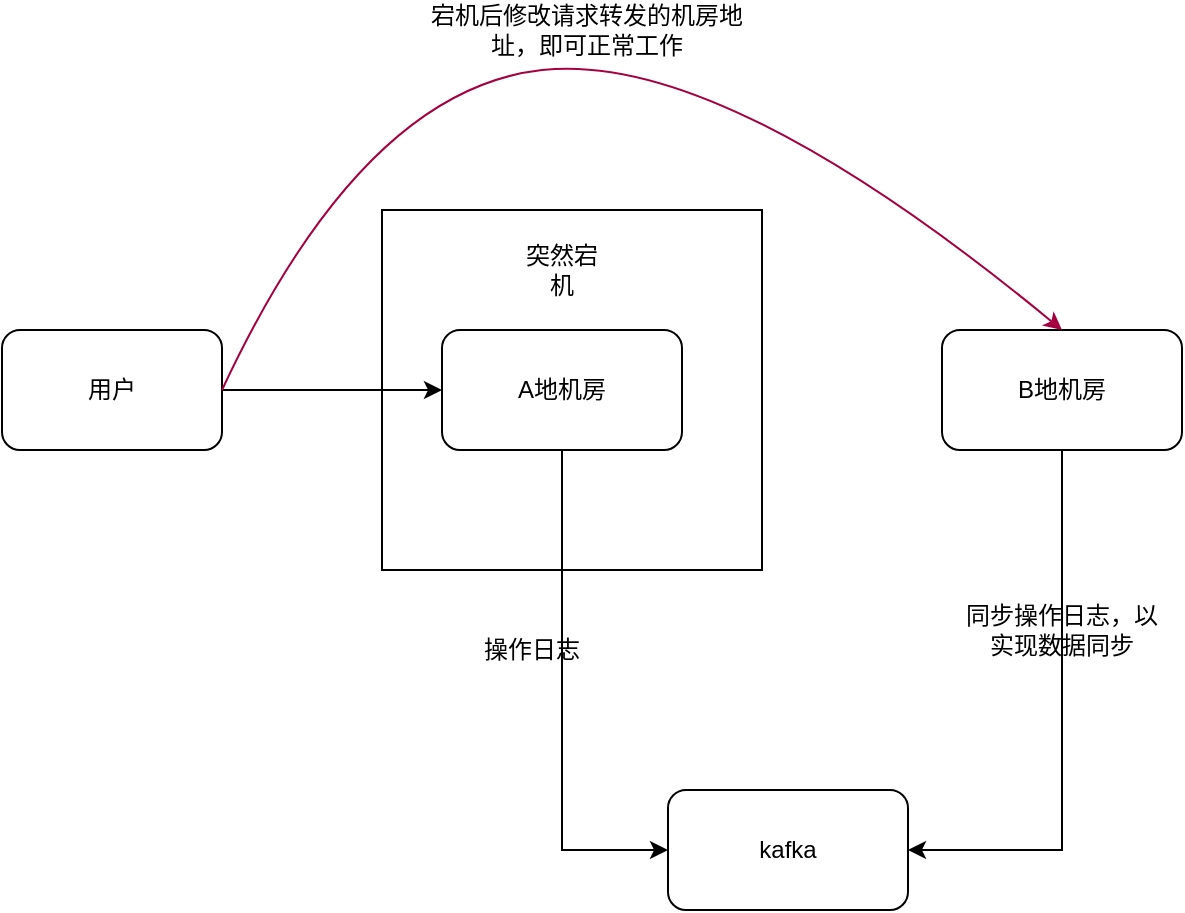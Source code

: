 <mxfile version="12.2.4" pages="1"><diagram id="y-am3MuXgse476kEdg_p" name="Page-1"><mxGraphModel dx="1273" dy="924" grid="1" gridSize="10" guides="1" tooltips="1" connect="1" arrows="1" fold="1" page="1" pageScale="1" pageWidth="827" pageHeight="1169" math="0" shadow="0"><root><mxCell id="0"/><mxCell id="1" parent="0"/><mxCell id="11" value="" style="rounded=0;whiteSpace=wrap;html=1;" parent="1" vertex="1"><mxGeometry x="270" y="140" width="190" height="180" as="geometry"/></mxCell><mxCell id="6" style="edgeStyle=orthogonalEdgeStyle;rounded=0;orthogonalLoop=1;jettySize=auto;html=1;exitX=1;exitY=0.5;exitDx=0;exitDy=0;" parent="1" source="2" target="3" edge="1"><mxGeometry relative="1" as="geometry"/></mxCell><mxCell id="2" value="用户" style="rounded=1;whiteSpace=wrap;html=1;" parent="1" vertex="1"><mxGeometry x="80" y="200" width="110" height="60" as="geometry"/></mxCell><mxCell id="7" style="edgeStyle=orthogonalEdgeStyle;rounded=0;orthogonalLoop=1;jettySize=auto;html=1;exitX=0.5;exitY=1;exitDx=0;exitDy=0;entryX=0;entryY=0.5;entryDx=0;entryDy=0;" parent="1" source="3" target="5" edge="1"><mxGeometry relative="1" as="geometry"/></mxCell><mxCell id="3" value="A地机房" style="rounded=1;whiteSpace=wrap;html=1;" parent="1" vertex="1"><mxGeometry x="300" y="200" width="120" height="60" as="geometry"/></mxCell><mxCell id="8" style="edgeStyle=orthogonalEdgeStyle;rounded=0;orthogonalLoop=1;jettySize=auto;html=1;exitX=0.5;exitY=1;exitDx=0;exitDy=0;entryX=1;entryY=0.5;entryDx=0;entryDy=0;" parent="1" source="4" target="5" edge="1"><mxGeometry relative="1" as="geometry"/></mxCell><mxCell id="4" value="B地机房" style="rounded=1;whiteSpace=wrap;html=1;" parent="1" vertex="1"><mxGeometry x="550" y="200" width="120" height="60" as="geometry"/></mxCell><mxCell id="5" value="kafka" style="rounded=1;whiteSpace=wrap;html=1;" parent="1" vertex="1"><mxGeometry x="413" y="430" width="120" height="60" as="geometry"/></mxCell><mxCell id="9" value="操作日志" style="text;html=1;strokeColor=none;fillColor=none;align=center;verticalAlign=middle;whiteSpace=wrap;rounded=0;" parent="1" vertex="1"><mxGeometry x="300" y="350" width="90" height="20" as="geometry"/></mxCell><mxCell id="10" value="同步操作日志，以实现数据同步" style="text;html=1;strokeColor=none;fillColor=none;align=center;verticalAlign=middle;whiteSpace=wrap;rounded=0;" parent="1" vertex="1"><mxGeometry x="560" y="340" width="100" height="20" as="geometry"/></mxCell><mxCell id="12" value="突然宕机" style="text;html=1;strokeColor=none;fillColor=none;align=center;verticalAlign=middle;whiteSpace=wrap;rounded=0;" parent="1" vertex="1"><mxGeometry x="340" y="160" width="40" height="20" as="geometry"/></mxCell><mxCell id="13" value="" style="curved=1;endArrow=classic;html=1;exitX=1;exitY=0.5;exitDx=0;exitDy=0;entryX=0.5;entryY=0;entryDx=0;entryDy=0;fillColor=#d80073;strokeColor=#A50040;" parent="1" source="2" target="4" edge="1"><mxGeometry width="50" height="50" relative="1" as="geometry"><mxPoint x="210" y="80" as="sourcePoint"/><mxPoint x="260" y="30" as="targetPoint"/><Array as="points"><mxPoint x="260" y="80"/><mxPoint x="440" y="60"/></Array></mxGeometry></mxCell><mxCell id="14" value="宕机后修改请求转发的机房地址，即可正常工作" style="text;html=1;strokeColor=none;fillColor=none;align=center;verticalAlign=middle;whiteSpace=wrap;rounded=0;" parent="1" vertex="1"><mxGeometry x="285" y="40" width="175" height="20" as="geometry"/></mxCell></root></mxGraphModel></diagram></mxfile>
